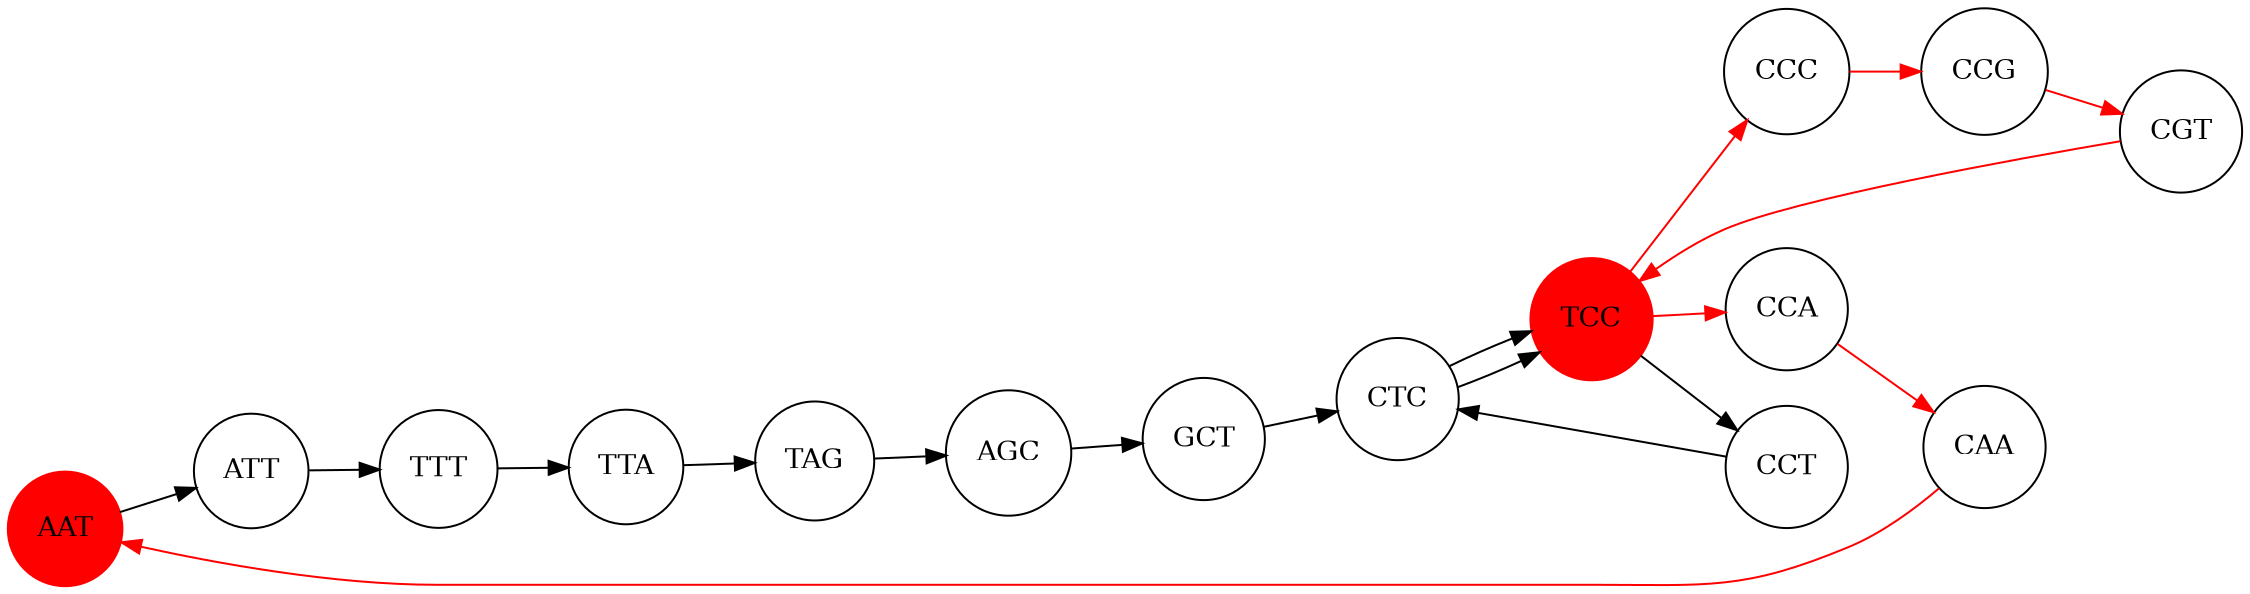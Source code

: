 digraph {
	constraint=false rankdir=LR size=15
	node [shape=circle]
	AAT [color=red style=filled]
	AGC
	ATT
	CAA
	CCA
	CCC
	CCG
	CCT
	CGT
	CTC
	GCT
	TAG
	TCC [color=red style=filled]
	TTA
	TTT
	TCC -> CCT
	CCT -> CTC
	CTC -> TCC
	CTC -> TCC
	AAT -> ATT
	ATT -> TTT
	TTT -> TTA
	TTA -> TAG
	TAG -> AGC
	AGC -> GCT
	GCT -> CTC
	edge [color=red]
	TCC -> CCC
	TCC -> CCA
	CCC -> CCG
	CCG -> CGT
	CGT -> TCC
	CCA -> CAA
	CAA -> AAT
}
